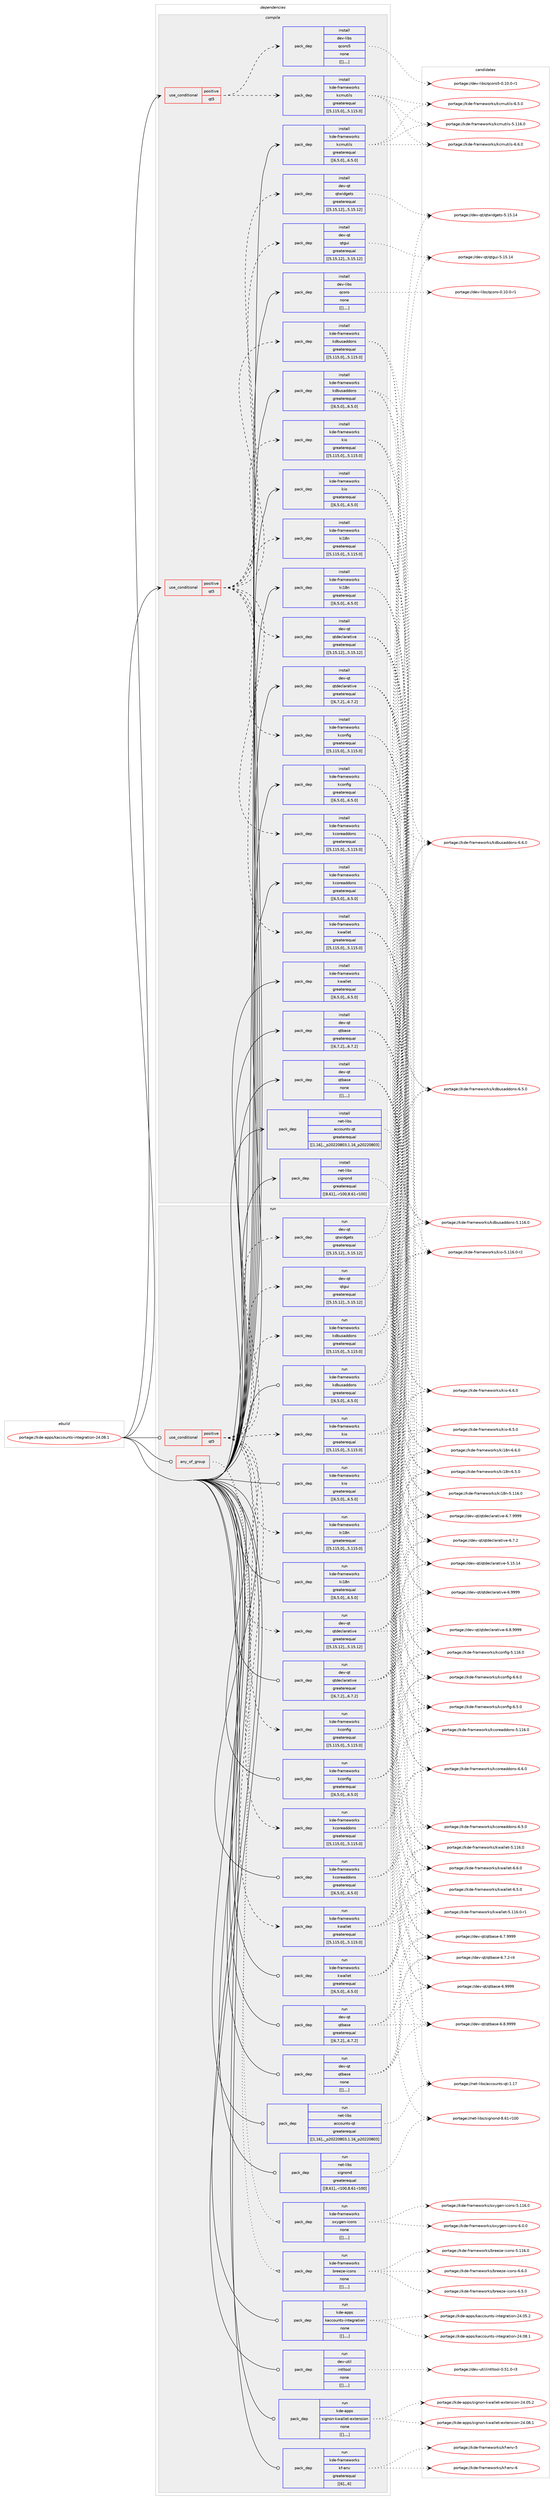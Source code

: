 digraph prolog {

# *************
# Graph options
# *************

newrank=true;
concentrate=true;
compound=true;
graph [rankdir=LR,fontname=Helvetica,fontsize=10,ranksep=1.5];#, ranksep=2.5, nodesep=0.2];
edge  [arrowhead=vee];
node  [fontname=Helvetica,fontsize=10];

# **********
# The ebuild
# **********

subgraph cluster_leftcol {
color=gray;
label=<<i>ebuild</i>>;
id [label="portage://kde-apps/kaccounts-integration-24.08.1", color=red, width=4, href="../kde-apps/kaccounts-integration-24.08.1.svg"];
}

# ****************
# The dependencies
# ****************

subgraph cluster_midcol {
color=gray;
label=<<i>dependencies</i>>;
subgraph cluster_compile {
fillcolor="#eeeeee";
style=filled;
label=<<i>compile</i>>;
subgraph cond68842 {
dependency254081 [label=<<TABLE BORDER="0" CELLBORDER="1" CELLSPACING="0" CELLPADDING="4"><TR><TD ROWSPAN="3" CELLPADDING="10">use_conditional</TD></TR><TR><TD>positive</TD></TR><TR><TD>qt5</TD></TR></TABLE>>, shape=none, color=red];
subgraph pack183562 {
dependency254082 [label=<<TABLE BORDER="0" CELLBORDER="1" CELLSPACING="0" CELLPADDING="4" WIDTH="220"><TR><TD ROWSPAN="6" CELLPADDING="30">pack_dep</TD></TR><TR><TD WIDTH="110">install</TD></TR><TR><TD>dev-libs</TD></TR><TR><TD>qcoro5</TD></TR><TR><TD>none</TD></TR><TR><TD>[[],,,,]</TD></TR></TABLE>>, shape=none, color=blue];
}
dependency254081:e -> dependency254082:w [weight=20,style="dashed",arrowhead="vee"];
subgraph pack183563 {
dependency254083 [label=<<TABLE BORDER="0" CELLBORDER="1" CELLSPACING="0" CELLPADDING="4" WIDTH="220"><TR><TD ROWSPAN="6" CELLPADDING="30">pack_dep</TD></TR><TR><TD WIDTH="110">install</TD></TR><TR><TD>kde-frameworks</TD></TR><TR><TD>kcmutils</TD></TR><TR><TD>greaterequal</TD></TR><TR><TD>[[5,115,0],,,5.115.0]</TD></TR></TABLE>>, shape=none, color=blue];
}
dependency254081:e -> dependency254083:w [weight=20,style="dashed",arrowhead="vee"];
}
id:e -> dependency254081:w [weight=20,style="solid",arrowhead="vee"];
subgraph cond68843 {
dependency254084 [label=<<TABLE BORDER="0" CELLBORDER="1" CELLSPACING="0" CELLPADDING="4"><TR><TD ROWSPAN="3" CELLPADDING="10">use_conditional</TD></TR><TR><TD>positive</TD></TR><TR><TD>qt5</TD></TR></TABLE>>, shape=none, color=red];
subgraph pack183564 {
dependency254085 [label=<<TABLE BORDER="0" CELLBORDER="1" CELLSPACING="0" CELLPADDING="4" WIDTH="220"><TR><TD ROWSPAN="6" CELLPADDING="30">pack_dep</TD></TR><TR><TD WIDTH="110">install</TD></TR><TR><TD>dev-qt</TD></TR><TR><TD>qtdeclarative</TD></TR><TR><TD>greaterequal</TD></TR><TR><TD>[[5,15,12],,,5.15.12]</TD></TR></TABLE>>, shape=none, color=blue];
}
dependency254084:e -> dependency254085:w [weight=20,style="dashed",arrowhead="vee"];
subgraph pack183565 {
dependency254086 [label=<<TABLE BORDER="0" CELLBORDER="1" CELLSPACING="0" CELLPADDING="4" WIDTH="220"><TR><TD ROWSPAN="6" CELLPADDING="30">pack_dep</TD></TR><TR><TD WIDTH="110">install</TD></TR><TR><TD>dev-qt</TD></TR><TR><TD>qtgui</TD></TR><TR><TD>greaterequal</TD></TR><TR><TD>[[5,15,12],,,5.15.12]</TD></TR></TABLE>>, shape=none, color=blue];
}
dependency254084:e -> dependency254086:w [weight=20,style="dashed",arrowhead="vee"];
subgraph pack183566 {
dependency254087 [label=<<TABLE BORDER="0" CELLBORDER="1" CELLSPACING="0" CELLPADDING="4" WIDTH="220"><TR><TD ROWSPAN="6" CELLPADDING="30">pack_dep</TD></TR><TR><TD WIDTH="110">install</TD></TR><TR><TD>dev-qt</TD></TR><TR><TD>qtwidgets</TD></TR><TR><TD>greaterequal</TD></TR><TR><TD>[[5,15,12],,,5.15.12]</TD></TR></TABLE>>, shape=none, color=blue];
}
dependency254084:e -> dependency254087:w [weight=20,style="dashed",arrowhead="vee"];
subgraph pack183567 {
dependency254088 [label=<<TABLE BORDER="0" CELLBORDER="1" CELLSPACING="0" CELLPADDING="4" WIDTH="220"><TR><TD ROWSPAN="6" CELLPADDING="30">pack_dep</TD></TR><TR><TD WIDTH="110">install</TD></TR><TR><TD>kde-frameworks</TD></TR><TR><TD>kconfig</TD></TR><TR><TD>greaterequal</TD></TR><TR><TD>[[5,115,0],,,5.115.0]</TD></TR></TABLE>>, shape=none, color=blue];
}
dependency254084:e -> dependency254088:w [weight=20,style="dashed",arrowhead="vee"];
subgraph pack183568 {
dependency254089 [label=<<TABLE BORDER="0" CELLBORDER="1" CELLSPACING="0" CELLPADDING="4" WIDTH="220"><TR><TD ROWSPAN="6" CELLPADDING="30">pack_dep</TD></TR><TR><TD WIDTH="110">install</TD></TR><TR><TD>kde-frameworks</TD></TR><TR><TD>kcoreaddons</TD></TR><TR><TD>greaterequal</TD></TR><TR><TD>[[5,115,0],,,5.115.0]</TD></TR></TABLE>>, shape=none, color=blue];
}
dependency254084:e -> dependency254089:w [weight=20,style="dashed",arrowhead="vee"];
subgraph pack183569 {
dependency254090 [label=<<TABLE BORDER="0" CELLBORDER="1" CELLSPACING="0" CELLPADDING="4" WIDTH="220"><TR><TD ROWSPAN="6" CELLPADDING="30">pack_dep</TD></TR><TR><TD WIDTH="110">install</TD></TR><TR><TD>kde-frameworks</TD></TR><TR><TD>kdbusaddons</TD></TR><TR><TD>greaterequal</TD></TR><TR><TD>[[5,115,0],,,5.115.0]</TD></TR></TABLE>>, shape=none, color=blue];
}
dependency254084:e -> dependency254090:w [weight=20,style="dashed",arrowhead="vee"];
subgraph pack183570 {
dependency254091 [label=<<TABLE BORDER="0" CELLBORDER="1" CELLSPACING="0" CELLPADDING="4" WIDTH="220"><TR><TD ROWSPAN="6" CELLPADDING="30">pack_dep</TD></TR><TR><TD WIDTH="110">install</TD></TR><TR><TD>kde-frameworks</TD></TR><TR><TD>ki18n</TD></TR><TR><TD>greaterequal</TD></TR><TR><TD>[[5,115,0],,,5.115.0]</TD></TR></TABLE>>, shape=none, color=blue];
}
dependency254084:e -> dependency254091:w [weight=20,style="dashed",arrowhead="vee"];
subgraph pack183571 {
dependency254092 [label=<<TABLE BORDER="0" CELLBORDER="1" CELLSPACING="0" CELLPADDING="4" WIDTH="220"><TR><TD ROWSPAN="6" CELLPADDING="30">pack_dep</TD></TR><TR><TD WIDTH="110">install</TD></TR><TR><TD>kde-frameworks</TD></TR><TR><TD>kio</TD></TR><TR><TD>greaterequal</TD></TR><TR><TD>[[5,115,0],,,5.115.0]</TD></TR></TABLE>>, shape=none, color=blue];
}
dependency254084:e -> dependency254092:w [weight=20,style="dashed",arrowhead="vee"];
subgraph pack183572 {
dependency254093 [label=<<TABLE BORDER="0" CELLBORDER="1" CELLSPACING="0" CELLPADDING="4" WIDTH="220"><TR><TD ROWSPAN="6" CELLPADDING="30">pack_dep</TD></TR><TR><TD WIDTH="110">install</TD></TR><TR><TD>kde-frameworks</TD></TR><TR><TD>kwallet</TD></TR><TR><TD>greaterequal</TD></TR><TR><TD>[[5,115,0],,,5.115.0]</TD></TR></TABLE>>, shape=none, color=blue];
}
dependency254084:e -> dependency254093:w [weight=20,style="dashed",arrowhead="vee"];
}
id:e -> dependency254084:w [weight=20,style="solid",arrowhead="vee"];
subgraph pack183573 {
dependency254094 [label=<<TABLE BORDER="0" CELLBORDER="1" CELLSPACING="0" CELLPADDING="4" WIDTH="220"><TR><TD ROWSPAN="6" CELLPADDING="30">pack_dep</TD></TR><TR><TD WIDTH="110">install</TD></TR><TR><TD>dev-libs</TD></TR><TR><TD>qcoro</TD></TR><TR><TD>none</TD></TR><TR><TD>[[],,,,]</TD></TR></TABLE>>, shape=none, color=blue];
}
id:e -> dependency254094:w [weight=20,style="solid",arrowhead="vee"];
subgraph pack183574 {
dependency254095 [label=<<TABLE BORDER="0" CELLBORDER="1" CELLSPACING="0" CELLPADDING="4" WIDTH="220"><TR><TD ROWSPAN="6" CELLPADDING="30">pack_dep</TD></TR><TR><TD WIDTH="110">install</TD></TR><TR><TD>dev-qt</TD></TR><TR><TD>qtbase</TD></TR><TR><TD>greaterequal</TD></TR><TR><TD>[[6,7,2],,,6.7.2]</TD></TR></TABLE>>, shape=none, color=blue];
}
id:e -> dependency254095:w [weight=20,style="solid",arrowhead="vee"];
subgraph pack183575 {
dependency254096 [label=<<TABLE BORDER="0" CELLBORDER="1" CELLSPACING="0" CELLPADDING="4" WIDTH="220"><TR><TD ROWSPAN="6" CELLPADDING="30">pack_dep</TD></TR><TR><TD WIDTH="110">install</TD></TR><TR><TD>dev-qt</TD></TR><TR><TD>qtbase</TD></TR><TR><TD>none</TD></TR><TR><TD>[[],,,,]</TD></TR></TABLE>>, shape=none, color=blue];
}
id:e -> dependency254096:w [weight=20,style="solid",arrowhead="vee"];
subgraph pack183576 {
dependency254097 [label=<<TABLE BORDER="0" CELLBORDER="1" CELLSPACING="0" CELLPADDING="4" WIDTH="220"><TR><TD ROWSPAN="6" CELLPADDING="30">pack_dep</TD></TR><TR><TD WIDTH="110">install</TD></TR><TR><TD>dev-qt</TD></TR><TR><TD>qtdeclarative</TD></TR><TR><TD>greaterequal</TD></TR><TR><TD>[[6,7,2],,,6.7.2]</TD></TR></TABLE>>, shape=none, color=blue];
}
id:e -> dependency254097:w [weight=20,style="solid",arrowhead="vee"];
subgraph pack183577 {
dependency254098 [label=<<TABLE BORDER="0" CELLBORDER="1" CELLSPACING="0" CELLPADDING="4" WIDTH="220"><TR><TD ROWSPAN="6" CELLPADDING="30">pack_dep</TD></TR><TR><TD WIDTH="110">install</TD></TR><TR><TD>kde-frameworks</TD></TR><TR><TD>kcmutils</TD></TR><TR><TD>greaterequal</TD></TR><TR><TD>[[6,5,0],,,6.5.0]</TD></TR></TABLE>>, shape=none, color=blue];
}
id:e -> dependency254098:w [weight=20,style="solid",arrowhead="vee"];
subgraph pack183578 {
dependency254099 [label=<<TABLE BORDER="0" CELLBORDER="1" CELLSPACING="0" CELLPADDING="4" WIDTH="220"><TR><TD ROWSPAN="6" CELLPADDING="30">pack_dep</TD></TR><TR><TD WIDTH="110">install</TD></TR><TR><TD>kde-frameworks</TD></TR><TR><TD>kconfig</TD></TR><TR><TD>greaterequal</TD></TR><TR><TD>[[6,5,0],,,6.5.0]</TD></TR></TABLE>>, shape=none, color=blue];
}
id:e -> dependency254099:w [weight=20,style="solid",arrowhead="vee"];
subgraph pack183579 {
dependency254100 [label=<<TABLE BORDER="0" CELLBORDER="1" CELLSPACING="0" CELLPADDING="4" WIDTH="220"><TR><TD ROWSPAN="6" CELLPADDING="30">pack_dep</TD></TR><TR><TD WIDTH="110">install</TD></TR><TR><TD>kde-frameworks</TD></TR><TR><TD>kcoreaddons</TD></TR><TR><TD>greaterequal</TD></TR><TR><TD>[[6,5,0],,,6.5.0]</TD></TR></TABLE>>, shape=none, color=blue];
}
id:e -> dependency254100:w [weight=20,style="solid",arrowhead="vee"];
subgraph pack183580 {
dependency254101 [label=<<TABLE BORDER="0" CELLBORDER="1" CELLSPACING="0" CELLPADDING="4" WIDTH="220"><TR><TD ROWSPAN="6" CELLPADDING="30">pack_dep</TD></TR><TR><TD WIDTH="110">install</TD></TR><TR><TD>kde-frameworks</TD></TR><TR><TD>kdbusaddons</TD></TR><TR><TD>greaterequal</TD></TR><TR><TD>[[6,5,0],,,6.5.0]</TD></TR></TABLE>>, shape=none, color=blue];
}
id:e -> dependency254101:w [weight=20,style="solid",arrowhead="vee"];
subgraph pack183581 {
dependency254102 [label=<<TABLE BORDER="0" CELLBORDER="1" CELLSPACING="0" CELLPADDING="4" WIDTH="220"><TR><TD ROWSPAN="6" CELLPADDING="30">pack_dep</TD></TR><TR><TD WIDTH="110">install</TD></TR><TR><TD>kde-frameworks</TD></TR><TR><TD>ki18n</TD></TR><TR><TD>greaterequal</TD></TR><TR><TD>[[6,5,0],,,6.5.0]</TD></TR></TABLE>>, shape=none, color=blue];
}
id:e -> dependency254102:w [weight=20,style="solid",arrowhead="vee"];
subgraph pack183582 {
dependency254103 [label=<<TABLE BORDER="0" CELLBORDER="1" CELLSPACING="0" CELLPADDING="4" WIDTH="220"><TR><TD ROWSPAN="6" CELLPADDING="30">pack_dep</TD></TR><TR><TD WIDTH="110">install</TD></TR><TR><TD>kde-frameworks</TD></TR><TR><TD>kio</TD></TR><TR><TD>greaterequal</TD></TR><TR><TD>[[6,5,0],,,6.5.0]</TD></TR></TABLE>>, shape=none, color=blue];
}
id:e -> dependency254103:w [weight=20,style="solid",arrowhead="vee"];
subgraph pack183583 {
dependency254104 [label=<<TABLE BORDER="0" CELLBORDER="1" CELLSPACING="0" CELLPADDING="4" WIDTH="220"><TR><TD ROWSPAN="6" CELLPADDING="30">pack_dep</TD></TR><TR><TD WIDTH="110">install</TD></TR><TR><TD>kde-frameworks</TD></TR><TR><TD>kwallet</TD></TR><TR><TD>greaterequal</TD></TR><TR><TD>[[6,5,0],,,6.5.0]</TD></TR></TABLE>>, shape=none, color=blue];
}
id:e -> dependency254104:w [weight=20,style="solid",arrowhead="vee"];
subgraph pack183584 {
dependency254105 [label=<<TABLE BORDER="0" CELLBORDER="1" CELLSPACING="0" CELLPADDING="4" WIDTH="220"><TR><TD ROWSPAN="6" CELLPADDING="30">pack_dep</TD></TR><TR><TD WIDTH="110">install</TD></TR><TR><TD>net-libs</TD></TR><TR><TD>accounts-qt</TD></TR><TR><TD>greaterequal</TD></TR><TR><TD>[[1,16],,_p20220803,1.16_p20220803]</TD></TR></TABLE>>, shape=none, color=blue];
}
id:e -> dependency254105:w [weight=20,style="solid",arrowhead="vee"];
subgraph pack183585 {
dependency254106 [label=<<TABLE BORDER="0" CELLBORDER="1" CELLSPACING="0" CELLPADDING="4" WIDTH="220"><TR><TD ROWSPAN="6" CELLPADDING="30">pack_dep</TD></TR><TR><TD WIDTH="110">install</TD></TR><TR><TD>net-libs</TD></TR><TR><TD>signond</TD></TR><TR><TD>greaterequal</TD></TR><TR><TD>[[8,61],,-r100,8.61-r100]</TD></TR></TABLE>>, shape=none, color=blue];
}
id:e -> dependency254106:w [weight=20,style="solid",arrowhead="vee"];
}
subgraph cluster_compileandrun {
fillcolor="#eeeeee";
style=filled;
label=<<i>compile and run</i>>;
}
subgraph cluster_run {
fillcolor="#eeeeee";
style=filled;
label=<<i>run</i>>;
subgraph any1517 {
dependency254107 [label=<<TABLE BORDER="0" CELLBORDER="1" CELLSPACING="0" CELLPADDING="4"><TR><TD CELLPADDING="10">any_of_group</TD></TR></TABLE>>, shape=none, color=red];subgraph pack183586 {
dependency254108 [label=<<TABLE BORDER="0" CELLBORDER="1" CELLSPACING="0" CELLPADDING="4" WIDTH="220"><TR><TD ROWSPAN="6" CELLPADDING="30">pack_dep</TD></TR><TR><TD WIDTH="110">run</TD></TR><TR><TD>kde-frameworks</TD></TR><TR><TD>breeze-icons</TD></TR><TR><TD>none</TD></TR><TR><TD>[[],,,,]</TD></TR></TABLE>>, shape=none, color=blue];
}
dependency254107:e -> dependency254108:w [weight=20,style="dotted",arrowhead="oinv"];
subgraph pack183587 {
dependency254109 [label=<<TABLE BORDER="0" CELLBORDER="1" CELLSPACING="0" CELLPADDING="4" WIDTH="220"><TR><TD ROWSPAN="6" CELLPADDING="30">pack_dep</TD></TR><TR><TD WIDTH="110">run</TD></TR><TR><TD>kde-frameworks</TD></TR><TR><TD>oxygen-icons</TD></TR><TR><TD>none</TD></TR><TR><TD>[[],,,,]</TD></TR></TABLE>>, shape=none, color=blue];
}
dependency254107:e -> dependency254109:w [weight=20,style="dotted",arrowhead="oinv"];
}
id:e -> dependency254107:w [weight=20,style="solid",arrowhead="odot"];
subgraph cond68844 {
dependency254110 [label=<<TABLE BORDER="0" CELLBORDER="1" CELLSPACING="0" CELLPADDING="4"><TR><TD ROWSPAN="3" CELLPADDING="10">use_conditional</TD></TR><TR><TD>positive</TD></TR><TR><TD>qt5</TD></TR></TABLE>>, shape=none, color=red];
subgraph pack183588 {
dependency254111 [label=<<TABLE BORDER="0" CELLBORDER="1" CELLSPACING="0" CELLPADDING="4" WIDTH="220"><TR><TD ROWSPAN="6" CELLPADDING="30">pack_dep</TD></TR><TR><TD WIDTH="110">run</TD></TR><TR><TD>dev-qt</TD></TR><TR><TD>qtdeclarative</TD></TR><TR><TD>greaterequal</TD></TR><TR><TD>[[5,15,12],,,5.15.12]</TD></TR></TABLE>>, shape=none, color=blue];
}
dependency254110:e -> dependency254111:w [weight=20,style="dashed",arrowhead="vee"];
subgraph pack183589 {
dependency254112 [label=<<TABLE BORDER="0" CELLBORDER="1" CELLSPACING="0" CELLPADDING="4" WIDTH="220"><TR><TD ROWSPAN="6" CELLPADDING="30">pack_dep</TD></TR><TR><TD WIDTH="110">run</TD></TR><TR><TD>dev-qt</TD></TR><TR><TD>qtgui</TD></TR><TR><TD>greaterequal</TD></TR><TR><TD>[[5,15,12],,,5.15.12]</TD></TR></TABLE>>, shape=none, color=blue];
}
dependency254110:e -> dependency254112:w [weight=20,style="dashed",arrowhead="vee"];
subgraph pack183590 {
dependency254113 [label=<<TABLE BORDER="0" CELLBORDER="1" CELLSPACING="0" CELLPADDING="4" WIDTH="220"><TR><TD ROWSPAN="6" CELLPADDING="30">pack_dep</TD></TR><TR><TD WIDTH="110">run</TD></TR><TR><TD>dev-qt</TD></TR><TR><TD>qtwidgets</TD></TR><TR><TD>greaterequal</TD></TR><TR><TD>[[5,15,12],,,5.15.12]</TD></TR></TABLE>>, shape=none, color=blue];
}
dependency254110:e -> dependency254113:w [weight=20,style="dashed",arrowhead="vee"];
subgraph pack183591 {
dependency254114 [label=<<TABLE BORDER="0" CELLBORDER="1" CELLSPACING="0" CELLPADDING="4" WIDTH="220"><TR><TD ROWSPAN="6" CELLPADDING="30">pack_dep</TD></TR><TR><TD WIDTH="110">run</TD></TR><TR><TD>kde-frameworks</TD></TR><TR><TD>kconfig</TD></TR><TR><TD>greaterequal</TD></TR><TR><TD>[[5,115,0],,,5.115.0]</TD></TR></TABLE>>, shape=none, color=blue];
}
dependency254110:e -> dependency254114:w [weight=20,style="dashed",arrowhead="vee"];
subgraph pack183592 {
dependency254115 [label=<<TABLE BORDER="0" CELLBORDER="1" CELLSPACING="0" CELLPADDING="4" WIDTH="220"><TR><TD ROWSPAN="6" CELLPADDING="30">pack_dep</TD></TR><TR><TD WIDTH="110">run</TD></TR><TR><TD>kde-frameworks</TD></TR><TR><TD>kcoreaddons</TD></TR><TR><TD>greaterequal</TD></TR><TR><TD>[[5,115,0],,,5.115.0]</TD></TR></TABLE>>, shape=none, color=blue];
}
dependency254110:e -> dependency254115:w [weight=20,style="dashed",arrowhead="vee"];
subgraph pack183593 {
dependency254116 [label=<<TABLE BORDER="0" CELLBORDER="1" CELLSPACING="0" CELLPADDING="4" WIDTH="220"><TR><TD ROWSPAN="6" CELLPADDING="30">pack_dep</TD></TR><TR><TD WIDTH="110">run</TD></TR><TR><TD>kde-frameworks</TD></TR><TR><TD>kdbusaddons</TD></TR><TR><TD>greaterequal</TD></TR><TR><TD>[[5,115,0],,,5.115.0]</TD></TR></TABLE>>, shape=none, color=blue];
}
dependency254110:e -> dependency254116:w [weight=20,style="dashed",arrowhead="vee"];
subgraph pack183594 {
dependency254117 [label=<<TABLE BORDER="0" CELLBORDER="1" CELLSPACING="0" CELLPADDING="4" WIDTH="220"><TR><TD ROWSPAN="6" CELLPADDING="30">pack_dep</TD></TR><TR><TD WIDTH="110">run</TD></TR><TR><TD>kde-frameworks</TD></TR><TR><TD>ki18n</TD></TR><TR><TD>greaterequal</TD></TR><TR><TD>[[5,115,0],,,5.115.0]</TD></TR></TABLE>>, shape=none, color=blue];
}
dependency254110:e -> dependency254117:w [weight=20,style="dashed",arrowhead="vee"];
subgraph pack183595 {
dependency254118 [label=<<TABLE BORDER="0" CELLBORDER="1" CELLSPACING="0" CELLPADDING="4" WIDTH="220"><TR><TD ROWSPAN="6" CELLPADDING="30">pack_dep</TD></TR><TR><TD WIDTH="110">run</TD></TR><TR><TD>kde-frameworks</TD></TR><TR><TD>kio</TD></TR><TR><TD>greaterequal</TD></TR><TR><TD>[[5,115,0],,,5.115.0]</TD></TR></TABLE>>, shape=none, color=blue];
}
dependency254110:e -> dependency254118:w [weight=20,style="dashed",arrowhead="vee"];
subgraph pack183596 {
dependency254119 [label=<<TABLE BORDER="0" CELLBORDER="1" CELLSPACING="0" CELLPADDING="4" WIDTH="220"><TR><TD ROWSPAN="6" CELLPADDING="30">pack_dep</TD></TR><TR><TD WIDTH="110">run</TD></TR><TR><TD>kde-frameworks</TD></TR><TR><TD>kwallet</TD></TR><TR><TD>greaterequal</TD></TR><TR><TD>[[5,115,0],,,5.115.0]</TD></TR></TABLE>>, shape=none, color=blue];
}
dependency254110:e -> dependency254119:w [weight=20,style="dashed",arrowhead="vee"];
}
id:e -> dependency254110:w [weight=20,style="solid",arrowhead="odot"];
subgraph pack183597 {
dependency254120 [label=<<TABLE BORDER="0" CELLBORDER="1" CELLSPACING="0" CELLPADDING="4" WIDTH="220"><TR><TD ROWSPAN="6" CELLPADDING="30">pack_dep</TD></TR><TR><TD WIDTH="110">run</TD></TR><TR><TD>dev-qt</TD></TR><TR><TD>qtbase</TD></TR><TR><TD>greaterequal</TD></TR><TR><TD>[[6,7,2],,,6.7.2]</TD></TR></TABLE>>, shape=none, color=blue];
}
id:e -> dependency254120:w [weight=20,style="solid",arrowhead="odot"];
subgraph pack183598 {
dependency254121 [label=<<TABLE BORDER="0" CELLBORDER="1" CELLSPACING="0" CELLPADDING="4" WIDTH="220"><TR><TD ROWSPAN="6" CELLPADDING="30">pack_dep</TD></TR><TR><TD WIDTH="110">run</TD></TR><TR><TD>dev-qt</TD></TR><TR><TD>qtbase</TD></TR><TR><TD>none</TD></TR><TR><TD>[[],,,,]</TD></TR></TABLE>>, shape=none, color=blue];
}
id:e -> dependency254121:w [weight=20,style="solid",arrowhead="odot"];
subgraph pack183599 {
dependency254122 [label=<<TABLE BORDER="0" CELLBORDER="1" CELLSPACING="0" CELLPADDING="4" WIDTH="220"><TR><TD ROWSPAN="6" CELLPADDING="30">pack_dep</TD></TR><TR><TD WIDTH="110">run</TD></TR><TR><TD>dev-qt</TD></TR><TR><TD>qtdeclarative</TD></TR><TR><TD>greaterequal</TD></TR><TR><TD>[[6,7,2],,,6.7.2]</TD></TR></TABLE>>, shape=none, color=blue];
}
id:e -> dependency254122:w [weight=20,style="solid",arrowhead="odot"];
subgraph pack183600 {
dependency254123 [label=<<TABLE BORDER="0" CELLBORDER="1" CELLSPACING="0" CELLPADDING="4" WIDTH="220"><TR><TD ROWSPAN="6" CELLPADDING="30">pack_dep</TD></TR><TR><TD WIDTH="110">run</TD></TR><TR><TD>dev-util</TD></TR><TR><TD>intltool</TD></TR><TR><TD>none</TD></TR><TR><TD>[[],,,,]</TD></TR></TABLE>>, shape=none, color=blue];
}
id:e -> dependency254123:w [weight=20,style="solid",arrowhead="odot"];
subgraph pack183601 {
dependency254124 [label=<<TABLE BORDER="0" CELLBORDER="1" CELLSPACING="0" CELLPADDING="4" WIDTH="220"><TR><TD ROWSPAN="6" CELLPADDING="30">pack_dep</TD></TR><TR><TD WIDTH="110">run</TD></TR><TR><TD>kde-apps</TD></TR><TR><TD>signon-kwallet-extension</TD></TR><TR><TD>none</TD></TR><TR><TD>[[],,,,]</TD></TR></TABLE>>, shape=none, color=blue];
}
id:e -> dependency254124:w [weight=20,style="solid",arrowhead="odot"];
subgraph pack183602 {
dependency254125 [label=<<TABLE BORDER="0" CELLBORDER="1" CELLSPACING="0" CELLPADDING="4" WIDTH="220"><TR><TD ROWSPAN="6" CELLPADDING="30">pack_dep</TD></TR><TR><TD WIDTH="110">run</TD></TR><TR><TD>kde-frameworks</TD></TR><TR><TD>kconfig</TD></TR><TR><TD>greaterequal</TD></TR><TR><TD>[[6,5,0],,,6.5.0]</TD></TR></TABLE>>, shape=none, color=blue];
}
id:e -> dependency254125:w [weight=20,style="solid",arrowhead="odot"];
subgraph pack183603 {
dependency254126 [label=<<TABLE BORDER="0" CELLBORDER="1" CELLSPACING="0" CELLPADDING="4" WIDTH="220"><TR><TD ROWSPAN="6" CELLPADDING="30">pack_dep</TD></TR><TR><TD WIDTH="110">run</TD></TR><TR><TD>kde-frameworks</TD></TR><TR><TD>kcoreaddons</TD></TR><TR><TD>greaterequal</TD></TR><TR><TD>[[6,5,0],,,6.5.0]</TD></TR></TABLE>>, shape=none, color=blue];
}
id:e -> dependency254126:w [weight=20,style="solid",arrowhead="odot"];
subgraph pack183604 {
dependency254127 [label=<<TABLE BORDER="0" CELLBORDER="1" CELLSPACING="0" CELLPADDING="4" WIDTH="220"><TR><TD ROWSPAN="6" CELLPADDING="30">pack_dep</TD></TR><TR><TD WIDTH="110">run</TD></TR><TR><TD>kde-frameworks</TD></TR><TR><TD>kdbusaddons</TD></TR><TR><TD>greaterequal</TD></TR><TR><TD>[[6,5,0],,,6.5.0]</TD></TR></TABLE>>, shape=none, color=blue];
}
id:e -> dependency254127:w [weight=20,style="solid",arrowhead="odot"];
subgraph pack183605 {
dependency254128 [label=<<TABLE BORDER="0" CELLBORDER="1" CELLSPACING="0" CELLPADDING="4" WIDTH="220"><TR><TD ROWSPAN="6" CELLPADDING="30">pack_dep</TD></TR><TR><TD WIDTH="110">run</TD></TR><TR><TD>kde-frameworks</TD></TR><TR><TD>kf-env</TD></TR><TR><TD>greaterequal</TD></TR><TR><TD>[[6],,,6]</TD></TR></TABLE>>, shape=none, color=blue];
}
id:e -> dependency254128:w [weight=20,style="solid",arrowhead="odot"];
subgraph pack183606 {
dependency254129 [label=<<TABLE BORDER="0" CELLBORDER="1" CELLSPACING="0" CELLPADDING="4" WIDTH="220"><TR><TD ROWSPAN="6" CELLPADDING="30">pack_dep</TD></TR><TR><TD WIDTH="110">run</TD></TR><TR><TD>kde-frameworks</TD></TR><TR><TD>ki18n</TD></TR><TR><TD>greaterequal</TD></TR><TR><TD>[[6,5,0],,,6.5.0]</TD></TR></TABLE>>, shape=none, color=blue];
}
id:e -> dependency254129:w [weight=20,style="solid",arrowhead="odot"];
subgraph pack183607 {
dependency254130 [label=<<TABLE BORDER="0" CELLBORDER="1" CELLSPACING="0" CELLPADDING="4" WIDTH="220"><TR><TD ROWSPAN="6" CELLPADDING="30">pack_dep</TD></TR><TR><TD WIDTH="110">run</TD></TR><TR><TD>kde-frameworks</TD></TR><TR><TD>kio</TD></TR><TR><TD>greaterequal</TD></TR><TR><TD>[[6,5,0],,,6.5.0]</TD></TR></TABLE>>, shape=none, color=blue];
}
id:e -> dependency254130:w [weight=20,style="solid",arrowhead="odot"];
subgraph pack183608 {
dependency254131 [label=<<TABLE BORDER="0" CELLBORDER="1" CELLSPACING="0" CELLPADDING="4" WIDTH="220"><TR><TD ROWSPAN="6" CELLPADDING="30">pack_dep</TD></TR><TR><TD WIDTH="110">run</TD></TR><TR><TD>kde-frameworks</TD></TR><TR><TD>kwallet</TD></TR><TR><TD>greaterequal</TD></TR><TR><TD>[[6,5,0],,,6.5.0]</TD></TR></TABLE>>, shape=none, color=blue];
}
id:e -> dependency254131:w [weight=20,style="solid",arrowhead="odot"];
subgraph pack183609 {
dependency254132 [label=<<TABLE BORDER="0" CELLBORDER="1" CELLSPACING="0" CELLPADDING="4" WIDTH="220"><TR><TD ROWSPAN="6" CELLPADDING="30">pack_dep</TD></TR><TR><TD WIDTH="110">run</TD></TR><TR><TD>net-libs</TD></TR><TR><TD>accounts-qt</TD></TR><TR><TD>greaterequal</TD></TR><TR><TD>[[1,16],,_p20220803,1.16_p20220803]</TD></TR></TABLE>>, shape=none, color=blue];
}
id:e -> dependency254132:w [weight=20,style="solid",arrowhead="odot"];
subgraph pack183610 {
dependency254133 [label=<<TABLE BORDER="0" CELLBORDER="1" CELLSPACING="0" CELLPADDING="4" WIDTH="220"><TR><TD ROWSPAN="6" CELLPADDING="30">pack_dep</TD></TR><TR><TD WIDTH="110">run</TD></TR><TR><TD>net-libs</TD></TR><TR><TD>signond</TD></TR><TR><TD>greaterequal</TD></TR><TR><TD>[[8,61],,-r100,8.61-r100]</TD></TR></TABLE>>, shape=none, color=blue];
}
id:e -> dependency254133:w [weight=20,style="solid",arrowhead="odot"];
subgraph pack183611 {
dependency254134 [label=<<TABLE BORDER="0" CELLBORDER="1" CELLSPACING="0" CELLPADDING="4" WIDTH="220"><TR><TD ROWSPAN="6" CELLPADDING="30">pack_dep</TD></TR><TR><TD WIDTH="110">run</TD></TR><TR><TD>kde-apps</TD></TR><TR><TD>kaccounts-integration</TD></TR><TR><TD>none</TD></TR><TR><TD>[[],,,,]</TD></TR></TABLE>>, shape=none, color=blue];
}
id:e -> dependency254134:w [weight=20,style="solid",arrowhead="odot"];
}
}

# **************
# The candidates
# **************

subgraph cluster_choices {
rank=same;
color=gray;
label=<<i>candidates</i>>;

subgraph choice183562 {
color=black;
nodesep=1;
choice1001011184510810598115471139911111411153454846494846484511449 [label="portage://dev-libs/qcoro5-0.10.0-r1", color=red, width=4,href="../dev-libs/qcoro5-0.10.0-r1.svg"];
dependency254082:e -> choice1001011184510810598115471139911111411153454846494846484511449:w [style=dotted,weight="100"];
}
subgraph choice183563 {
color=black;
nodesep=1;
choice10710010145102114971091011191111141071154710799109117116105108115455446544648 [label="portage://kde-frameworks/kcmutils-6.6.0", color=red, width=4,href="../kde-frameworks/kcmutils-6.6.0.svg"];
choice10710010145102114971091011191111141071154710799109117116105108115455446534648 [label="portage://kde-frameworks/kcmutils-6.5.0", color=red, width=4,href="../kde-frameworks/kcmutils-6.5.0.svg"];
choice107100101451021149710910111911111410711547107991091171161051081154553464949544648 [label="portage://kde-frameworks/kcmutils-5.116.0", color=red, width=4,href="../kde-frameworks/kcmutils-5.116.0.svg"];
dependency254083:e -> choice10710010145102114971091011191111141071154710799109117116105108115455446544648:w [style=dotted,weight="100"];
dependency254083:e -> choice10710010145102114971091011191111141071154710799109117116105108115455446534648:w [style=dotted,weight="100"];
dependency254083:e -> choice107100101451021149710910111911111410711547107991091171161051081154553464949544648:w [style=dotted,weight="100"];
}
subgraph choice183564 {
color=black;
nodesep=1;
choice100101118451131164711311610010199108971149711610511810145544657575757 [label="portage://dev-qt/qtdeclarative-6.9999", color=red, width=4,href="../dev-qt/qtdeclarative-6.9999.svg"];
choice1001011184511311647113116100101991089711497116105118101455446564657575757 [label="portage://dev-qt/qtdeclarative-6.8.9999", color=red, width=4,href="../dev-qt/qtdeclarative-6.8.9999.svg"];
choice1001011184511311647113116100101991089711497116105118101455446554657575757 [label="portage://dev-qt/qtdeclarative-6.7.9999", color=red, width=4,href="../dev-qt/qtdeclarative-6.7.9999.svg"];
choice1001011184511311647113116100101991089711497116105118101455446554650 [label="portage://dev-qt/qtdeclarative-6.7.2", color=red, width=4,href="../dev-qt/qtdeclarative-6.7.2.svg"];
choice10010111845113116471131161001019910897114971161051181014553464953464952 [label="portage://dev-qt/qtdeclarative-5.15.14", color=red, width=4,href="../dev-qt/qtdeclarative-5.15.14.svg"];
dependency254085:e -> choice100101118451131164711311610010199108971149711610511810145544657575757:w [style=dotted,weight="100"];
dependency254085:e -> choice1001011184511311647113116100101991089711497116105118101455446564657575757:w [style=dotted,weight="100"];
dependency254085:e -> choice1001011184511311647113116100101991089711497116105118101455446554657575757:w [style=dotted,weight="100"];
dependency254085:e -> choice1001011184511311647113116100101991089711497116105118101455446554650:w [style=dotted,weight="100"];
dependency254085:e -> choice10010111845113116471131161001019910897114971161051181014553464953464952:w [style=dotted,weight="100"];
}
subgraph choice183565 {
color=black;
nodesep=1;
choice10010111845113116471131161031171054553464953464952 [label="portage://dev-qt/qtgui-5.15.14", color=red, width=4,href="../dev-qt/qtgui-5.15.14.svg"];
dependency254086:e -> choice10010111845113116471131161031171054553464953464952:w [style=dotted,weight="100"];
}
subgraph choice183566 {
color=black;
nodesep=1;
choice10010111845113116471131161191051001031011161154553464953464952 [label="portage://dev-qt/qtwidgets-5.15.14", color=red, width=4,href="../dev-qt/qtwidgets-5.15.14.svg"];
dependency254087:e -> choice10010111845113116471131161191051001031011161154553464953464952:w [style=dotted,weight="100"];
}
subgraph choice183567 {
color=black;
nodesep=1;
choice10710010145102114971091011191111141071154710799111110102105103455446544648 [label="portage://kde-frameworks/kconfig-6.6.0", color=red, width=4,href="../kde-frameworks/kconfig-6.6.0.svg"];
choice10710010145102114971091011191111141071154710799111110102105103455446534648 [label="portage://kde-frameworks/kconfig-6.5.0", color=red, width=4,href="../kde-frameworks/kconfig-6.5.0.svg"];
choice107100101451021149710910111911111410711547107991111101021051034553464949544648 [label="portage://kde-frameworks/kconfig-5.116.0", color=red, width=4,href="../kde-frameworks/kconfig-5.116.0.svg"];
dependency254088:e -> choice10710010145102114971091011191111141071154710799111110102105103455446544648:w [style=dotted,weight="100"];
dependency254088:e -> choice10710010145102114971091011191111141071154710799111110102105103455446534648:w [style=dotted,weight="100"];
dependency254088:e -> choice107100101451021149710910111911111410711547107991111101021051034553464949544648:w [style=dotted,weight="100"];
}
subgraph choice183568 {
color=black;
nodesep=1;
choice1071001014510211497109101119111114107115471079911111410197100100111110115455446544648 [label="portage://kde-frameworks/kcoreaddons-6.6.0", color=red, width=4,href="../kde-frameworks/kcoreaddons-6.6.0.svg"];
choice1071001014510211497109101119111114107115471079911111410197100100111110115455446534648 [label="portage://kde-frameworks/kcoreaddons-6.5.0", color=red, width=4,href="../kde-frameworks/kcoreaddons-6.5.0.svg"];
choice10710010145102114971091011191111141071154710799111114101971001001111101154553464949544648 [label="portage://kde-frameworks/kcoreaddons-5.116.0", color=red, width=4,href="../kde-frameworks/kcoreaddons-5.116.0.svg"];
dependency254089:e -> choice1071001014510211497109101119111114107115471079911111410197100100111110115455446544648:w [style=dotted,weight="100"];
dependency254089:e -> choice1071001014510211497109101119111114107115471079911111410197100100111110115455446534648:w [style=dotted,weight="100"];
dependency254089:e -> choice10710010145102114971091011191111141071154710799111114101971001001111101154553464949544648:w [style=dotted,weight="100"];
}
subgraph choice183569 {
color=black;
nodesep=1;
choice1071001014510211497109101119111114107115471071009811711597100100111110115455446544648 [label="portage://kde-frameworks/kdbusaddons-6.6.0", color=red, width=4,href="../kde-frameworks/kdbusaddons-6.6.0.svg"];
choice1071001014510211497109101119111114107115471071009811711597100100111110115455446534648 [label="portage://kde-frameworks/kdbusaddons-6.5.0", color=red, width=4,href="../kde-frameworks/kdbusaddons-6.5.0.svg"];
choice10710010145102114971091011191111141071154710710098117115971001001111101154553464949544648 [label="portage://kde-frameworks/kdbusaddons-5.116.0", color=red, width=4,href="../kde-frameworks/kdbusaddons-5.116.0.svg"];
dependency254090:e -> choice1071001014510211497109101119111114107115471071009811711597100100111110115455446544648:w [style=dotted,weight="100"];
dependency254090:e -> choice1071001014510211497109101119111114107115471071009811711597100100111110115455446534648:w [style=dotted,weight="100"];
dependency254090:e -> choice10710010145102114971091011191111141071154710710098117115971001001111101154553464949544648:w [style=dotted,weight="100"];
}
subgraph choice183570 {
color=black;
nodesep=1;
choice1071001014510211497109101119111114107115471071054956110455446544648 [label="portage://kde-frameworks/ki18n-6.6.0", color=red, width=4,href="../kde-frameworks/ki18n-6.6.0.svg"];
choice1071001014510211497109101119111114107115471071054956110455446534648 [label="portage://kde-frameworks/ki18n-6.5.0", color=red, width=4,href="../kde-frameworks/ki18n-6.5.0.svg"];
choice10710010145102114971091011191111141071154710710549561104553464949544648 [label="portage://kde-frameworks/ki18n-5.116.0", color=red, width=4,href="../kde-frameworks/ki18n-5.116.0.svg"];
dependency254091:e -> choice1071001014510211497109101119111114107115471071054956110455446544648:w [style=dotted,weight="100"];
dependency254091:e -> choice1071001014510211497109101119111114107115471071054956110455446534648:w [style=dotted,weight="100"];
dependency254091:e -> choice10710010145102114971091011191111141071154710710549561104553464949544648:w [style=dotted,weight="100"];
}
subgraph choice183571 {
color=black;
nodesep=1;
choice107100101451021149710910111911111410711547107105111455446544648 [label="portage://kde-frameworks/kio-6.6.0", color=red, width=4,href="../kde-frameworks/kio-6.6.0.svg"];
choice107100101451021149710910111911111410711547107105111455446534648 [label="portage://kde-frameworks/kio-6.5.0", color=red, width=4,href="../kde-frameworks/kio-6.5.0.svg"];
choice10710010145102114971091011191111141071154710710511145534649495446484511450 [label="portage://kde-frameworks/kio-5.116.0-r2", color=red, width=4,href="../kde-frameworks/kio-5.116.0-r2.svg"];
dependency254092:e -> choice107100101451021149710910111911111410711547107105111455446544648:w [style=dotted,weight="100"];
dependency254092:e -> choice107100101451021149710910111911111410711547107105111455446534648:w [style=dotted,weight="100"];
dependency254092:e -> choice10710010145102114971091011191111141071154710710511145534649495446484511450:w [style=dotted,weight="100"];
}
subgraph choice183572 {
color=black;
nodesep=1;
choice10710010145102114971091011191111141071154710711997108108101116455446544648 [label="portage://kde-frameworks/kwallet-6.6.0", color=red, width=4,href="../kde-frameworks/kwallet-6.6.0.svg"];
choice10710010145102114971091011191111141071154710711997108108101116455446534648 [label="portage://kde-frameworks/kwallet-6.5.0", color=red, width=4,href="../kde-frameworks/kwallet-6.5.0.svg"];
choice1071001014510211497109101119111114107115471071199710810810111645534649495446484511449 [label="portage://kde-frameworks/kwallet-5.116.0-r1", color=red, width=4,href="../kde-frameworks/kwallet-5.116.0-r1.svg"];
choice107100101451021149710910111911111410711547107119971081081011164553464949544648 [label="portage://kde-frameworks/kwallet-5.116.0", color=red, width=4,href="../kde-frameworks/kwallet-5.116.0.svg"];
dependency254093:e -> choice10710010145102114971091011191111141071154710711997108108101116455446544648:w [style=dotted,weight="100"];
dependency254093:e -> choice10710010145102114971091011191111141071154710711997108108101116455446534648:w [style=dotted,weight="100"];
dependency254093:e -> choice1071001014510211497109101119111114107115471071199710810810111645534649495446484511449:w [style=dotted,weight="100"];
dependency254093:e -> choice107100101451021149710910111911111410711547107119971081081011164553464949544648:w [style=dotted,weight="100"];
}
subgraph choice183573 {
color=black;
nodesep=1;
choice10010111845108105981154711399111114111454846494846484511449 [label="portage://dev-libs/qcoro-0.10.0-r1", color=red, width=4,href="../dev-libs/qcoro-0.10.0-r1.svg"];
dependency254094:e -> choice10010111845108105981154711399111114111454846494846484511449:w [style=dotted,weight="100"];
}
subgraph choice183574 {
color=black;
nodesep=1;
choice1001011184511311647113116989711510145544657575757 [label="portage://dev-qt/qtbase-6.9999", color=red, width=4,href="../dev-qt/qtbase-6.9999.svg"];
choice10010111845113116471131169897115101455446564657575757 [label="portage://dev-qt/qtbase-6.8.9999", color=red, width=4,href="../dev-qt/qtbase-6.8.9999.svg"];
choice10010111845113116471131169897115101455446554657575757 [label="portage://dev-qt/qtbase-6.7.9999", color=red, width=4,href="../dev-qt/qtbase-6.7.9999.svg"];
choice100101118451131164711311698971151014554465546504511452 [label="portage://dev-qt/qtbase-6.7.2-r4", color=red, width=4,href="../dev-qt/qtbase-6.7.2-r4.svg"];
dependency254095:e -> choice1001011184511311647113116989711510145544657575757:w [style=dotted,weight="100"];
dependency254095:e -> choice10010111845113116471131169897115101455446564657575757:w [style=dotted,weight="100"];
dependency254095:e -> choice10010111845113116471131169897115101455446554657575757:w [style=dotted,weight="100"];
dependency254095:e -> choice100101118451131164711311698971151014554465546504511452:w [style=dotted,weight="100"];
}
subgraph choice183575 {
color=black;
nodesep=1;
choice1001011184511311647113116989711510145544657575757 [label="portage://dev-qt/qtbase-6.9999", color=red, width=4,href="../dev-qt/qtbase-6.9999.svg"];
choice10010111845113116471131169897115101455446564657575757 [label="portage://dev-qt/qtbase-6.8.9999", color=red, width=4,href="../dev-qt/qtbase-6.8.9999.svg"];
choice10010111845113116471131169897115101455446554657575757 [label="portage://dev-qt/qtbase-6.7.9999", color=red, width=4,href="../dev-qt/qtbase-6.7.9999.svg"];
choice100101118451131164711311698971151014554465546504511452 [label="portage://dev-qt/qtbase-6.7.2-r4", color=red, width=4,href="../dev-qt/qtbase-6.7.2-r4.svg"];
dependency254096:e -> choice1001011184511311647113116989711510145544657575757:w [style=dotted,weight="100"];
dependency254096:e -> choice10010111845113116471131169897115101455446564657575757:w [style=dotted,weight="100"];
dependency254096:e -> choice10010111845113116471131169897115101455446554657575757:w [style=dotted,weight="100"];
dependency254096:e -> choice100101118451131164711311698971151014554465546504511452:w [style=dotted,weight="100"];
}
subgraph choice183576 {
color=black;
nodesep=1;
choice100101118451131164711311610010199108971149711610511810145544657575757 [label="portage://dev-qt/qtdeclarative-6.9999", color=red, width=4,href="../dev-qt/qtdeclarative-6.9999.svg"];
choice1001011184511311647113116100101991089711497116105118101455446564657575757 [label="portage://dev-qt/qtdeclarative-6.8.9999", color=red, width=4,href="../dev-qt/qtdeclarative-6.8.9999.svg"];
choice1001011184511311647113116100101991089711497116105118101455446554657575757 [label="portage://dev-qt/qtdeclarative-6.7.9999", color=red, width=4,href="../dev-qt/qtdeclarative-6.7.9999.svg"];
choice1001011184511311647113116100101991089711497116105118101455446554650 [label="portage://dev-qt/qtdeclarative-6.7.2", color=red, width=4,href="../dev-qt/qtdeclarative-6.7.2.svg"];
choice10010111845113116471131161001019910897114971161051181014553464953464952 [label="portage://dev-qt/qtdeclarative-5.15.14", color=red, width=4,href="../dev-qt/qtdeclarative-5.15.14.svg"];
dependency254097:e -> choice100101118451131164711311610010199108971149711610511810145544657575757:w [style=dotted,weight="100"];
dependency254097:e -> choice1001011184511311647113116100101991089711497116105118101455446564657575757:w [style=dotted,weight="100"];
dependency254097:e -> choice1001011184511311647113116100101991089711497116105118101455446554657575757:w [style=dotted,weight="100"];
dependency254097:e -> choice1001011184511311647113116100101991089711497116105118101455446554650:w [style=dotted,weight="100"];
dependency254097:e -> choice10010111845113116471131161001019910897114971161051181014553464953464952:w [style=dotted,weight="100"];
}
subgraph choice183577 {
color=black;
nodesep=1;
choice10710010145102114971091011191111141071154710799109117116105108115455446544648 [label="portage://kde-frameworks/kcmutils-6.6.0", color=red, width=4,href="../kde-frameworks/kcmutils-6.6.0.svg"];
choice10710010145102114971091011191111141071154710799109117116105108115455446534648 [label="portage://kde-frameworks/kcmutils-6.5.0", color=red, width=4,href="../kde-frameworks/kcmutils-6.5.0.svg"];
choice107100101451021149710910111911111410711547107991091171161051081154553464949544648 [label="portage://kde-frameworks/kcmutils-5.116.0", color=red, width=4,href="../kde-frameworks/kcmutils-5.116.0.svg"];
dependency254098:e -> choice10710010145102114971091011191111141071154710799109117116105108115455446544648:w [style=dotted,weight="100"];
dependency254098:e -> choice10710010145102114971091011191111141071154710799109117116105108115455446534648:w [style=dotted,weight="100"];
dependency254098:e -> choice107100101451021149710910111911111410711547107991091171161051081154553464949544648:w [style=dotted,weight="100"];
}
subgraph choice183578 {
color=black;
nodesep=1;
choice10710010145102114971091011191111141071154710799111110102105103455446544648 [label="portage://kde-frameworks/kconfig-6.6.0", color=red, width=4,href="../kde-frameworks/kconfig-6.6.0.svg"];
choice10710010145102114971091011191111141071154710799111110102105103455446534648 [label="portage://kde-frameworks/kconfig-6.5.0", color=red, width=4,href="../kde-frameworks/kconfig-6.5.0.svg"];
choice107100101451021149710910111911111410711547107991111101021051034553464949544648 [label="portage://kde-frameworks/kconfig-5.116.0", color=red, width=4,href="../kde-frameworks/kconfig-5.116.0.svg"];
dependency254099:e -> choice10710010145102114971091011191111141071154710799111110102105103455446544648:w [style=dotted,weight="100"];
dependency254099:e -> choice10710010145102114971091011191111141071154710799111110102105103455446534648:w [style=dotted,weight="100"];
dependency254099:e -> choice107100101451021149710910111911111410711547107991111101021051034553464949544648:w [style=dotted,weight="100"];
}
subgraph choice183579 {
color=black;
nodesep=1;
choice1071001014510211497109101119111114107115471079911111410197100100111110115455446544648 [label="portage://kde-frameworks/kcoreaddons-6.6.0", color=red, width=4,href="../kde-frameworks/kcoreaddons-6.6.0.svg"];
choice1071001014510211497109101119111114107115471079911111410197100100111110115455446534648 [label="portage://kde-frameworks/kcoreaddons-6.5.0", color=red, width=4,href="../kde-frameworks/kcoreaddons-6.5.0.svg"];
choice10710010145102114971091011191111141071154710799111114101971001001111101154553464949544648 [label="portage://kde-frameworks/kcoreaddons-5.116.0", color=red, width=4,href="../kde-frameworks/kcoreaddons-5.116.0.svg"];
dependency254100:e -> choice1071001014510211497109101119111114107115471079911111410197100100111110115455446544648:w [style=dotted,weight="100"];
dependency254100:e -> choice1071001014510211497109101119111114107115471079911111410197100100111110115455446534648:w [style=dotted,weight="100"];
dependency254100:e -> choice10710010145102114971091011191111141071154710799111114101971001001111101154553464949544648:w [style=dotted,weight="100"];
}
subgraph choice183580 {
color=black;
nodesep=1;
choice1071001014510211497109101119111114107115471071009811711597100100111110115455446544648 [label="portage://kde-frameworks/kdbusaddons-6.6.0", color=red, width=4,href="../kde-frameworks/kdbusaddons-6.6.0.svg"];
choice1071001014510211497109101119111114107115471071009811711597100100111110115455446534648 [label="portage://kde-frameworks/kdbusaddons-6.5.0", color=red, width=4,href="../kde-frameworks/kdbusaddons-6.5.0.svg"];
choice10710010145102114971091011191111141071154710710098117115971001001111101154553464949544648 [label="portage://kde-frameworks/kdbusaddons-5.116.0", color=red, width=4,href="../kde-frameworks/kdbusaddons-5.116.0.svg"];
dependency254101:e -> choice1071001014510211497109101119111114107115471071009811711597100100111110115455446544648:w [style=dotted,weight="100"];
dependency254101:e -> choice1071001014510211497109101119111114107115471071009811711597100100111110115455446534648:w [style=dotted,weight="100"];
dependency254101:e -> choice10710010145102114971091011191111141071154710710098117115971001001111101154553464949544648:w [style=dotted,weight="100"];
}
subgraph choice183581 {
color=black;
nodesep=1;
choice1071001014510211497109101119111114107115471071054956110455446544648 [label="portage://kde-frameworks/ki18n-6.6.0", color=red, width=4,href="../kde-frameworks/ki18n-6.6.0.svg"];
choice1071001014510211497109101119111114107115471071054956110455446534648 [label="portage://kde-frameworks/ki18n-6.5.0", color=red, width=4,href="../kde-frameworks/ki18n-6.5.0.svg"];
choice10710010145102114971091011191111141071154710710549561104553464949544648 [label="portage://kde-frameworks/ki18n-5.116.0", color=red, width=4,href="../kde-frameworks/ki18n-5.116.0.svg"];
dependency254102:e -> choice1071001014510211497109101119111114107115471071054956110455446544648:w [style=dotted,weight="100"];
dependency254102:e -> choice1071001014510211497109101119111114107115471071054956110455446534648:w [style=dotted,weight="100"];
dependency254102:e -> choice10710010145102114971091011191111141071154710710549561104553464949544648:w [style=dotted,weight="100"];
}
subgraph choice183582 {
color=black;
nodesep=1;
choice107100101451021149710910111911111410711547107105111455446544648 [label="portage://kde-frameworks/kio-6.6.0", color=red, width=4,href="../kde-frameworks/kio-6.6.0.svg"];
choice107100101451021149710910111911111410711547107105111455446534648 [label="portage://kde-frameworks/kio-6.5.0", color=red, width=4,href="../kde-frameworks/kio-6.5.0.svg"];
choice10710010145102114971091011191111141071154710710511145534649495446484511450 [label="portage://kde-frameworks/kio-5.116.0-r2", color=red, width=4,href="../kde-frameworks/kio-5.116.0-r2.svg"];
dependency254103:e -> choice107100101451021149710910111911111410711547107105111455446544648:w [style=dotted,weight="100"];
dependency254103:e -> choice107100101451021149710910111911111410711547107105111455446534648:w [style=dotted,weight="100"];
dependency254103:e -> choice10710010145102114971091011191111141071154710710511145534649495446484511450:w [style=dotted,weight="100"];
}
subgraph choice183583 {
color=black;
nodesep=1;
choice10710010145102114971091011191111141071154710711997108108101116455446544648 [label="portage://kde-frameworks/kwallet-6.6.0", color=red, width=4,href="../kde-frameworks/kwallet-6.6.0.svg"];
choice10710010145102114971091011191111141071154710711997108108101116455446534648 [label="portage://kde-frameworks/kwallet-6.5.0", color=red, width=4,href="../kde-frameworks/kwallet-6.5.0.svg"];
choice1071001014510211497109101119111114107115471071199710810810111645534649495446484511449 [label="portage://kde-frameworks/kwallet-5.116.0-r1", color=red, width=4,href="../kde-frameworks/kwallet-5.116.0-r1.svg"];
choice107100101451021149710910111911111410711547107119971081081011164553464949544648 [label="portage://kde-frameworks/kwallet-5.116.0", color=red, width=4,href="../kde-frameworks/kwallet-5.116.0.svg"];
dependency254104:e -> choice10710010145102114971091011191111141071154710711997108108101116455446544648:w [style=dotted,weight="100"];
dependency254104:e -> choice10710010145102114971091011191111141071154710711997108108101116455446534648:w [style=dotted,weight="100"];
dependency254104:e -> choice1071001014510211497109101119111114107115471071199710810810111645534649495446484511449:w [style=dotted,weight="100"];
dependency254104:e -> choice107100101451021149710910111911111410711547107119971081081011164553464949544648:w [style=dotted,weight="100"];
}
subgraph choice183584 {
color=black;
nodesep=1;
choice110101116451081059811547979999111117110116115451131164549464955 [label="portage://net-libs/accounts-qt-1.17", color=red, width=4,href="../net-libs/accounts-qt-1.17.svg"];
dependency254105:e -> choice110101116451081059811547979999111117110116115451131164549464955:w [style=dotted,weight="100"];
}
subgraph choice183585 {
color=black;
nodesep=1;
choice110101116451081059811547115105103110111110100455646544945114494848 [label="portage://net-libs/signond-8.61-r100", color=red, width=4,href="../net-libs/signond-8.61-r100.svg"];
dependency254106:e -> choice110101116451081059811547115105103110111110100455646544945114494848:w [style=dotted,weight="100"];
}
subgraph choice183586 {
color=black;
nodesep=1;
choice107100101451021149710910111911111410711547981141011011221014510599111110115455446544648 [label="portage://kde-frameworks/breeze-icons-6.6.0", color=red, width=4,href="../kde-frameworks/breeze-icons-6.6.0.svg"];
choice107100101451021149710910111911111410711547981141011011221014510599111110115455446534648 [label="portage://kde-frameworks/breeze-icons-6.5.0", color=red, width=4,href="../kde-frameworks/breeze-icons-6.5.0.svg"];
choice1071001014510211497109101119111114107115479811410110112210145105991111101154553464949544648 [label="portage://kde-frameworks/breeze-icons-5.116.0", color=red, width=4,href="../kde-frameworks/breeze-icons-5.116.0.svg"];
dependency254108:e -> choice107100101451021149710910111911111410711547981141011011221014510599111110115455446544648:w [style=dotted,weight="100"];
dependency254108:e -> choice107100101451021149710910111911111410711547981141011011221014510599111110115455446534648:w [style=dotted,weight="100"];
dependency254108:e -> choice1071001014510211497109101119111114107115479811410110112210145105991111101154553464949544648:w [style=dotted,weight="100"];
}
subgraph choice183587 {
color=black;
nodesep=1;
choice1071001014510211497109101119111114107115471111201211031011104510599111110115455446484648 [label="portage://kde-frameworks/oxygen-icons-6.0.0", color=red, width=4,href="../kde-frameworks/oxygen-icons-6.0.0.svg"];
choice10710010145102114971091011191111141071154711112012110310111045105991111101154553464949544648 [label="portage://kde-frameworks/oxygen-icons-5.116.0", color=red, width=4,href="../kde-frameworks/oxygen-icons-5.116.0.svg"];
dependency254109:e -> choice1071001014510211497109101119111114107115471111201211031011104510599111110115455446484648:w [style=dotted,weight="100"];
dependency254109:e -> choice10710010145102114971091011191111141071154711112012110310111045105991111101154553464949544648:w [style=dotted,weight="100"];
}
subgraph choice183588 {
color=black;
nodesep=1;
choice100101118451131164711311610010199108971149711610511810145544657575757 [label="portage://dev-qt/qtdeclarative-6.9999", color=red, width=4,href="../dev-qt/qtdeclarative-6.9999.svg"];
choice1001011184511311647113116100101991089711497116105118101455446564657575757 [label="portage://dev-qt/qtdeclarative-6.8.9999", color=red, width=4,href="../dev-qt/qtdeclarative-6.8.9999.svg"];
choice1001011184511311647113116100101991089711497116105118101455446554657575757 [label="portage://dev-qt/qtdeclarative-6.7.9999", color=red, width=4,href="../dev-qt/qtdeclarative-6.7.9999.svg"];
choice1001011184511311647113116100101991089711497116105118101455446554650 [label="portage://dev-qt/qtdeclarative-6.7.2", color=red, width=4,href="../dev-qt/qtdeclarative-6.7.2.svg"];
choice10010111845113116471131161001019910897114971161051181014553464953464952 [label="portage://dev-qt/qtdeclarative-5.15.14", color=red, width=4,href="../dev-qt/qtdeclarative-5.15.14.svg"];
dependency254111:e -> choice100101118451131164711311610010199108971149711610511810145544657575757:w [style=dotted,weight="100"];
dependency254111:e -> choice1001011184511311647113116100101991089711497116105118101455446564657575757:w [style=dotted,weight="100"];
dependency254111:e -> choice1001011184511311647113116100101991089711497116105118101455446554657575757:w [style=dotted,weight="100"];
dependency254111:e -> choice1001011184511311647113116100101991089711497116105118101455446554650:w [style=dotted,weight="100"];
dependency254111:e -> choice10010111845113116471131161001019910897114971161051181014553464953464952:w [style=dotted,weight="100"];
}
subgraph choice183589 {
color=black;
nodesep=1;
choice10010111845113116471131161031171054553464953464952 [label="portage://dev-qt/qtgui-5.15.14", color=red, width=4,href="../dev-qt/qtgui-5.15.14.svg"];
dependency254112:e -> choice10010111845113116471131161031171054553464953464952:w [style=dotted,weight="100"];
}
subgraph choice183590 {
color=black;
nodesep=1;
choice10010111845113116471131161191051001031011161154553464953464952 [label="portage://dev-qt/qtwidgets-5.15.14", color=red, width=4,href="../dev-qt/qtwidgets-5.15.14.svg"];
dependency254113:e -> choice10010111845113116471131161191051001031011161154553464953464952:w [style=dotted,weight="100"];
}
subgraph choice183591 {
color=black;
nodesep=1;
choice10710010145102114971091011191111141071154710799111110102105103455446544648 [label="portage://kde-frameworks/kconfig-6.6.0", color=red, width=4,href="../kde-frameworks/kconfig-6.6.0.svg"];
choice10710010145102114971091011191111141071154710799111110102105103455446534648 [label="portage://kde-frameworks/kconfig-6.5.0", color=red, width=4,href="../kde-frameworks/kconfig-6.5.0.svg"];
choice107100101451021149710910111911111410711547107991111101021051034553464949544648 [label="portage://kde-frameworks/kconfig-5.116.0", color=red, width=4,href="../kde-frameworks/kconfig-5.116.0.svg"];
dependency254114:e -> choice10710010145102114971091011191111141071154710799111110102105103455446544648:w [style=dotted,weight="100"];
dependency254114:e -> choice10710010145102114971091011191111141071154710799111110102105103455446534648:w [style=dotted,weight="100"];
dependency254114:e -> choice107100101451021149710910111911111410711547107991111101021051034553464949544648:w [style=dotted,weight="100"];
}
subgraph choice183592 {
color=black;
nodesep=1;
choice1071001014510211497109101119111114107115471079911111410197100100111110115455446544648 [label="portage://kde-frameworks/kcoreaddons-6.6.0", color=red, width=4,href="../kde-frameworks/kcoreaddons-6.6.0.svg"];
choice1071001014510211497109101119111114107115471079911111410197100100111110115455446534648 [label="portage://kde-frameworks/kcoreaddons-6.5.0", color=red, width=4,href="../kde-frameworks/kcoreaddons-6.5.0.svg"];
choice10710010145102114971091011191111141071154710799111114101971001001111101154553464949544648 [label="portage://kde-frameworks/kcoreaddons-5.116.0", color=red, width=4,href="../kde-frameworks/kcoreaddons-5.116.0.svg"];
dependency254115:e -> choice1071001014510211497109101119111114107115471079911111410197100100111110115455446544648:w [style=dotted,weight="100"];
dependency254115:e -> choice1071001014510211497109101119111114107115471079911111410197100100111110115455446534648:w [style=dotted,weight="100"];
dependency254115:e -> choice10710010145102114971091011191111141071154710799111114101971001001111101154553464949544648:w [style=dotted,weight="100"];
}
subgraph choice183593 {
color=black;
nodesep=1;
choice1071001014510211497109101119111114107115471071009811711597100100111110115455446544648 [label="portage://kde-frameworks/kdbusaddons-6.6.0", color=red, width=4,href="../kde-frameworks/kdbusaddons-6.6.0.svg"];
choice1071001014510211497109101119111114107115471071009811711597100100111110115455446534648 [label="portage://kde-frameworks/kdbusaddons-6.5.0", color=red, width=4,href="../kde-frameworks/kdbusaddons-6.5.0.svg"];
choice10710010145102114971091011191111141071154710710098117115971001001111101154553464949544648 [label="portage://kde-frameworks/kdbusaddons-5.116.0", color=red, width=4,href="../kde-frameworks/kdbusaddons-5.116.0.svg"];
dependency254116:e -> choice1071001014510211497109101119111114107115471071009811711597100100111110115455446544648:w [style=dotted,weight="100"];
dependency254116:e -> choice1071001014510211497109101119111114107115471071009811711597100100111110115455446534648:w [style=dotted,weight="100"];
dependency254116:e -> choice10710010145102114971091011191111141071154710710098117115971001001111101154553464949544648:w [style=dotted,weight="100"];
}
subgraph choice183594 {
color=black;
nodesep=1;
choice1071001014510211497109101119111114107115471071054956110455446544648 [label="portage://kde-frameworks/ki18n-6.6.0", color=red, width=4,href="../kde-frameworks/ki18n-6.6.0.svg"];
choice1071001014510211497109101119111114107115471071054956110455446534648 [label="portage://kde-frameworks/ki18n-6.5.0", color=red, width=4,href="../kde-frameworks/ki18n-6.5.0.svg"];
choice10710010145102114971091011191111141071154710710549561104553464949544648 [label="portage://kde-frameworks/ki18n-5.116.0", color=red, width=4,href="../kde-frameworks/ki18n-5.116.0.svg"];
dependency254117:e -> choice1071001014510211497109101119111114107115471071054956110455446544648:w [style=dotted,weight="100"];
dependency254117:e -> choice1071001014510211497109101119111114107115471071054956110455446534648:w [style=dotted,weight="100"];
dependency254117:e -> choice10710010145102114971091011191111141071154710710549561104553464949544648:w [style=dotted,weight="100"];
}
subgraph choice183595 {
color=black;
nodesep=1;
choice107100101451021149710910111911111410711547107105111455446544648 [label="portage://kde-frameworks/kio-6.6.0", color=red, width=4,href="../kde-frameworks/kio-6.6.0.svg"];
choice107100101451021149710910111911111410711547107105111455446534648 [label="portage://kde-frameworks/kio-6.5.0", color=red, width=4,href="../kde-frameworks/kio-6.5.0.svg"];
choice10710010145102114971091011191111141071154710710511145534649495446484511450 [label="portage://kde-frameworks/kio-5.116.0-r2", color=red, width=4,href="../kde-frameworks/kio-5.116.0-r2.svg"];
dependency254118:e -> choice107100101451021149710910111911111410711547107105111455446544648:w [style=dotted,weight="100"];
dependency254118:e -> choice107100101451021149710910111911111410711547107105111455446534648:w [style=dotted,weight="100"];
dependency254118:e -> choice10710010145102114971091011191111141071154710710511145534649495446484511450:w [style=dotted,weight="100"];
}
subgraph choice183596 {
color=black;
nodesep=1;
choice10710010145102114971091011191111141071154710711997108108101116455446544648 [label="portage://kde-frameworks/kwallet-6.6.0", color=red, width=4,href="../kde-frameworks/kwallet-6.6.0.svg"];
choice10710010145102114971091011191111141071154710711997108108101116455446534648 [label="portage://kde-frameworks/kwallet-6.5.0", color=red, width=4,href="../kde-frameworks/kwallet-6.5.0.svg"];
choice1071001014510211497109101119111114107115471071199710810810111645534649495446484511449 [label="portage://kde-frameworks/kwallet-5.116.0-r1", color=red, width=4,href="../kde-frameworks/kwallet-5.116.0-r1.svg"];
choice107100101451021149710910111911111410711547107119971081081011164553464949544648 [label="portage://kde-frameworks/kwallet-5.116.0", color=red, width=4,href="../kde-frameworks/kwallet-5.116.0.svg"];
dependency254119:e -> choice10710010145102114971091011191111141071154710711997108108101116455446544648:w [style=dotted,weight="100"];
dependency254119:e -> choice10710010145102114971091011191111141071154710711997108108101116455446534648:w [style=dotted,weight="100"];
dependency254119:e -> choice1071001014510211497109101119111114107115471071199710810810111645534649495446484511449:w [style=dotted,weight="100"];
dependency254119:e -> choice107100101451021149710910111911111410711547107119971081081011164553464949544648:w [style=dotted,weight="100"];
}
subgraph choice183597 {
color=black;
nodesep=1;
choice1001011184511311647113116989711510145544657575757 [label="portage://dev-qt/qtbase-6.9999", color=red, width=4,href="../dev-qt/qtbase-6.9999.svg"];
choice10010111845113116471131169897115101455446564657575757 [label="portage://dev-qt/qtbase-6.8.9999", color=red, width=4,href="../dev-qt/qtbase-6.8.9999.svg"];
choice10010111845113116471131169897115101455446554657575757 [label="portage://dev-qt/qtbase-6.7.9999", color=red, width=4,href="../dev-qt/qtbase-6.7.9999.svg"];
choice100101118451131164711311698971151014554465546504511452 [label="portage://dev-qt/qtbase-6.7.2-r4", color=red, width=4,href="../dev-qt/qtbase-6.7.2-r4.svg"];
dependency254120:e -> choice1001011184511311647113116989711510145544657575757:w [style=dotted,weight="100"];
dependency254120:e -> choice10010111845113116471131169897115101455446564657575757:w [style=dotted,weight="100"];
dependency254120:e -> choice10010111845113116471131169897115101455446554657575757:w [style=dotted,weight="100"];
dependency254120:e -> choice100101118451131164711311698971151014554465546504511452:w [style=dotted,weight="100"];
}
subgraph choice183598 {
color=black;
nodesep=1;
choice1001011184511311647113116989711510145544657575757 [label="portage://dev-qt/qtbase-6.9999", color=red, width=4,href="../dev-qt/qtbase-6.9999.svg"];
choice10010111845113116471131169897115101455446564657575757 [label="portage://dev-qt/qtbase-6.8.9999", color=red, width=4,href="../dev-qt/qtbase-6.8.9999.svg"];
choice10010111845113116471131169897115101455446554657575757 [label="portage://dev-qt/qtbase-6.7.9999", color=red, width=4,href="../dev-qt/qtbase-6.7.9999.svg"];
choice100101118451131164711311698971151014554465546504511452 [label="portage://dev-qt/qtbase-6.7.2-r4", color=red, width=4,href="../dev-qt/qtbase-6.7.2-r4.svg"];
dependency254121:e -> choice1001011184511311647113116989711510145544657575757:w [style=dotted,weight="100"];
dependency254121:e -> choice10010111845113116471131169897115101455446564657575757:w [style=dotted,weight="100"];
dependency254121:e -> choice10010111845113116471131169897115101455446554657575757:w [style=dotted,weight="100"];
dependency254121:e -> choice100101118451131164711311698971151014554465546504511452:w [style=dotted,weight="100"];
}
subgraph choice183599 {
color=black;
nodesep=1;
choice100101118451131164711311610010199108971149711610511810145544657575757 [label="portage://dev-qt/qtdeclarative-6.9999", color=red, width=4,href="../dev-qt/qtdeclarative-6.9999.svg"];
choice1001011184511311647113116100101991089711497116105118101455446564657575757 [label="portage://dev-qt/qtdeclarative-6.8.9999", color=red, width=4,href="../dev-qt/qtdeclarative-6.8.9999.svg"];
choice1001011184511311647113116100101991089711497116105118101455446554657575757 [label="portage://dev-qt/qtdeclarative-6.7.9999", color=red, width=4,href="../dev-qt/qtdeclarative-6.7.9999.svg"];
choice1001011184511311647113116100101991089711497116105118101455446554650 [label="portage://dev-qt/qtdeclarative-6.7.2", color=red, width=4,href="../dev-qt/qtdeclarative-6.7.2.svg"];
choice10010111845113116471131161001019910897114971161051181014553464953464952 [label="portage://dev-qt/qtdeclarative-5.15.14", color=red, width=4,href="../dev-qt/qtdeclarative-5.15.14.svg"];
dependency254122:e -> choice100101118451131164711311610010199108971149711610511810145544657575757:w [style=dotted,weight="100"];
dependency254122:e -> choice1001011184511311647113116100101991089711497116105118101455446564657575757:w [style=dotted,weight="100"];
dependency254122:e -> choice1001011184511311647113116100101991089711497116105118101455446554657575757:w [style=dotted,weight="100"];
dependency254122:e -> choice1001011184511311647113116100101991089711497116105118101455446554650:w [style=dotted,weight="100"];
dependency254122:e -> choice10010111845113116471131161001019910897114971161051181014553464953464952:w [style=dotted,weight="100"];
}
subgraph choice183600 {
color=black;
nodesep=1;
choice1001011184511711610510847105110116108116111111108454846534946484511451 [label="portage://dev-util/intltool-0.51.0-r3", color=red, width=4,href="../dev-util/intltool-0.51.0-r3.svg"];
dependency254123:e -> choice1001011184511711610510847105110116108116111111108454846534946484511451:w [style=dotted,weight="100"];
}
subgraph choice183601 {
color=black;
nodesep=1;
choice1071001014597112112115471151051031101111104510711997108108101116451011201161011101151051111104550524648564649 [label="portage://kde-apps/signon-kwallet-extension-24.08.1", color=red, width=4,href="../kde-apps/signon-kwallet-extension-24.08.1.svg"];
choice1071001014597112112115471151051031101111104510711997108108101116451011201161011101151051111104550524648534650 [label="portage://kde-apps/signon-kwallet-extension-24.05.2", color=red, width=4,href="../kde-apps/signon-kwallet-extension-24.05.2.svg"];
dependency254124:e -> choice1071001014597112112115471151051031101111104510711997108108101116451011201161011101151051111104550524648564649:w [style=dotted,weight="100"];
dependency254124:e -> choice1071001014597112112115471151051031101111104510711997108108101116451011201161011101151051111104550524648534650:w [style=dotted,weight="100"];
}
subgraph choice183602 {
color=black;
nodesep=1;
choice10710010145102114971091011191111141071154710799111110102105103455446544648 [label="portage://kde-frameworks/kconfig-6.6.0", color=red, width=4,href="../kde-frameworks/kconfig-6.6.0.svg"];
choice10710010145102114971091011191111141071154710799111110102105103455446534648 [label="portage://kde-frameworks/kconfig-6.5.0", color=red, width=4,href="../kde-frameworks/kconfig-6.5.0.svg"];
choice107100101451021149710910111911111410711547107991111101021051034553464949544648 [label="portage://kde-frameworks/kconfig-5.116.0", color=red, width=4,href="../kde-frameworks/kconfig-5.116.0.svg"];
dependency254125:e -> choice10710010145102114971091011191111141071154710799111110102105103455446544648:w [style=dotted,weight="100"];
dependency254125:e -> choice10710010145102114971091011191111141071154710799111110102105103455446534648:w [style=dotted,weight="100"];
dependency254125:e -> choice107100101451021149710910111911111410711547107991111101021051034553464949544648:w [style=dotted,weight="100"];
}
subgraph choice183603 {
color=black;
nodesep=1;
choice1071001014510211497109101119111114107115471079911111410197100100111110115455446544648 [label="portage://kde-frameworks/kcoreaddons-6.6.0", color=red, width=4,href="../kde-frameworks/kcoreaddons-6.6.0.svg"];
choice1071001014510211497109101119111114107115471079911111410197100100111110115455446534648 [label="portage://kde-frameworks/kcoreaddons-6.5.0", color=red, width=4,href="../kde-frameworks/kcoreaddons-6.5.0.svg"];
choice10710010145102114971091011191111141071154710799111114101971001001111101154553464949544648 [label="portage://kde-frameworks/kcoreaddons-5.116.0", color=red, width=4,href="../kde-frameworks/kcoreaddons-5.116.0.svg"];
dependency254126:e -> choice1071001014510211497109101119111114107115471079911111410197100100111110115455446544648:w [style=dotted,weight="100"];
dependency254126:e -> choice1071001014510211497109101119111114107115471079911111410197100100111110115455446534648:w [style=dotted,weight="100"];
dependency254126:e -> choice10710010145102114971091011191111141071154710799111114101971001001111101154553464949544648:w [style=dotted,weight="100"];
}
subgraph choice183604 {
color=black;
nodesep=1;
choice1071001014510211497109101119111114107115471071009811711597100100111110115455446544648 [label="portage://kde-frameworks/kdbusaddons-6.6.0", color=red, width=4,href="../kde-frameworks/kdbusaddons-6.6.0.svg"];
choice1071001014510211497109101119111114107115471071009811711597100100111110115455446534648 [label="portage://kde-frameworks/kdbusaddons-6.5.0", color=red, width=4,href="../kde-frameworks/kdbusaddons-6.5.0.svg"];
choice10710010145102114971091011191111141071154710710098117115971001001111101154553464949544648 [label="portage://kde-frameworks/kdbusaddons-5.116.0", color=red, width=4,href="../kde-frameworks/kdbusaddons-5.116.0.svg"];
dependency254127:e -> choice1071001014510211497109101119111114107115471071009811711597100100111110115455446544648:w [style=dotted,weight="100"];
dependency254127:e -> choice1071001014510211497109101119111114107115471071009811711597100100111110115455446534648:w [style=dotted,weight="100"];
dependency254127:e -> choice10710010145102114971091011191111141071154710710098117115971001001111101154553464949544648:w [style=dotted,weight="100"];
}
subgraph choice183605 {
color=black;
nodesep=1;
choice107100101451021149710910111911111410711547107102451011101184554 [label="portage://kde-frameworks/kf-env-6", color=red, width=4,href="../kde-frameworks/kf-env-6.svg"];
choice107100101451021149710910111911111410711547107102451011101184553 [label="portage://kde-frameworks/kf-env-5", color=red, width=4,href="../kde-frameworks/kf-env-5.svg"];
dependency254128:e -> choice107100101451021149710910111911111410711547107102451011101184554:w [style=dotted,weight="100"];
dependency254128:e -> choice107100101451021149710910111911111410711547107102451011101184553:w [style=dotted,weight="100"];
}
subgraph choice183606 {
color=black;
nodesep=1;
choice1071001014510211497109101119111114107115471071054956110455446544648 [label="portage://kde-frameworks/ki18n-6.6.0", color=red, width=4,href="../kde-frameworks/ki18n-6.6.0.svg"];
choice1071001014510211497109101119111114107115471071054956110455446534648 [label="portage://kde-frameworks/ki18n-6.5.0", color=red, width=4,href="../kde-frameworks/ki18n-6.5.0.svg"];
choice10710010145102114971091011191111141071154710710549561104553464949544648 [label="portage://kde-frameworks/ki18n-5.116.0", color=red, width=4,href="../kde-frameworks/ki18n-5.116.0.svg"];
dependency254129:e -> choice1071001014510211497109101119111114107115471071054956110455446544648:w [style=dotted,weight="100"];
dependency254129:e -> choice1071001014510211497109101119111114107115471071054956110455446534648:w [style=dotted,weight="100"];
dependency254129:e -> choice10710010145102114971091011191111141071154710710549561104553464949544648:w [style=dotted,weight="100"];
}
subgraph choice183607 {
color=black;
nodesep=1;
choice107100101451021149710910111911111410711547107105111455446544648 [label="portage://kde-frameworks/kio-6.6.0", color=red, width=4,href="../kde-frameworks/kio-6.6.0.svg"];
choice107100101451021149710910111911111410711547107105111455446534648 [label="portage://kde-frameworks/kio-6.5.0", color=red, width=4,href="../kde-frameworks/kio-6.5.0.svg"];
choice10710010145102114971091011191111141071154710710511145534649495446484511450 [label="portage://kde-frameworks/kio-5.116.0-r2", color=red, width=4,href="../kde-frameworks/kio-5.116.0-r2.svg"];
dependency254130:e -> choice107100101451021149710910111911111410711547107105111455446544648:w [style=dotted,weight="100"];
dependency254130:e -> choice107100101451021149710910111911111410711547107105111455446534648:w [style=dotted,weight="100"];
dependency254130:e -> choice10710010145102114971091011191111141071154710710511145534649495446484511450:w [style=dotted,weight="100"];
}
subgraph choice183608 {
color=black;
nodesep=1;
choice10710010145102114971091011191111141071154710711997108108101116455446544648 [label="portage://kde-frameworks/kwallet-6.6.0", color=red, width=4,href="../kde-frameworks/kwallet-6.6.0.svg"];
choice10710010145102114971091011191111141071154710711997108108101116455446534648 [label="portage://kde-frameworks/kwallet-6.5.0", color=red, width=4,href="../kde-frameworks/kwallet-6.5.0.svg"];
choice1071001014510211497109101119111114107115471071199710810810111645534649495446484511449 [label="portage://kde-frameworks/kwallet-5.116.0-r1", color=red, width=4,href="../kde-frameworks/kwallet-5.116.0-r1.svg"];
choice107100101451021149710910111911111410711547107119971081081011164553464949544648 [label="portage://kde-frameworks/kwallet-5.116.0", color=red, width=4,href="../kde-frameworks/kwallet-5.116.0.svg"];
dependency254131:e -> choice10710010145102114971091011191111141071154710711997108108101116455446544648:w [style=dotted,weight="100"];
dependency254131:e -> choice10710010145102114971091011191111141071154710711997108108101116455446534648:w [style=dotted,weight="100"];
dependency254131:e -> choice1071001014510211497109101119111114107115471071199710810810111645534649495446484511449:w [style=dotted,weight="100"];
dependency254131:e -> choice107100101451021149710910111911111410711547107119971081081011164553464949544648:w [style=dotted,weight="100"];
}
subgraph choice183609 {
color=black;
nodesep=1;
choice110101116451081059811547979999111117110116115451131164549464955 [label="portage://net-libs/accounts-qt-1.17", color=red, width=4,href="../net-libs/accounts-qt-1.17.svg"];
dependency254132:e -> choice110101116451081059811547979999111117110116115451131164549464955:w [style=dotted,weight="100"];
}
subgraph choice183610 {
color=black;
nodesep=1;
choice110101116451081059811547115105103110111110100455646544945114494848 [label="portage://net-libs/signond-8.61-r100", color=red, width=4,href="../net-libs/signond-8.61-r100.svg"];
dependency254133:e -> choice110101116451081059811547115105103110111110100455646544945114494848:w [style=dotted,weight="100"];
}
subgraph choice183611 {
color=black;
nodesep=1;
choice10710010145971121121154710797999911111711011611545105110116101103114971161051111104550524648564649 [label="portage://kde-apps/kaccounts-integration-24.08.1", color=red, width=4,href="../kde-apps/kaccounts-integration-24.08.1.svg"];
choice10710010145971121121154710797999911111711011611545105110116101103114971161051111104550524648534650 [label="portage://kde-apps/kaccounts-integration-24.05.2", color=red, width=4,href="../kde-apps/kaccounts-integration-24.05.2.svg"];
dependency254134:e -> choice10710010145971121121154710797999911111711011611545105110116101103114971161051111104550524648564649:w [style=dotted,weight="100"];
dependency254134:e -> choice10710010145971121121154710797999911111711011611545105110116101103114971161051111104550524648534650:w [style=dotted,weight="100"];
}
}

}
